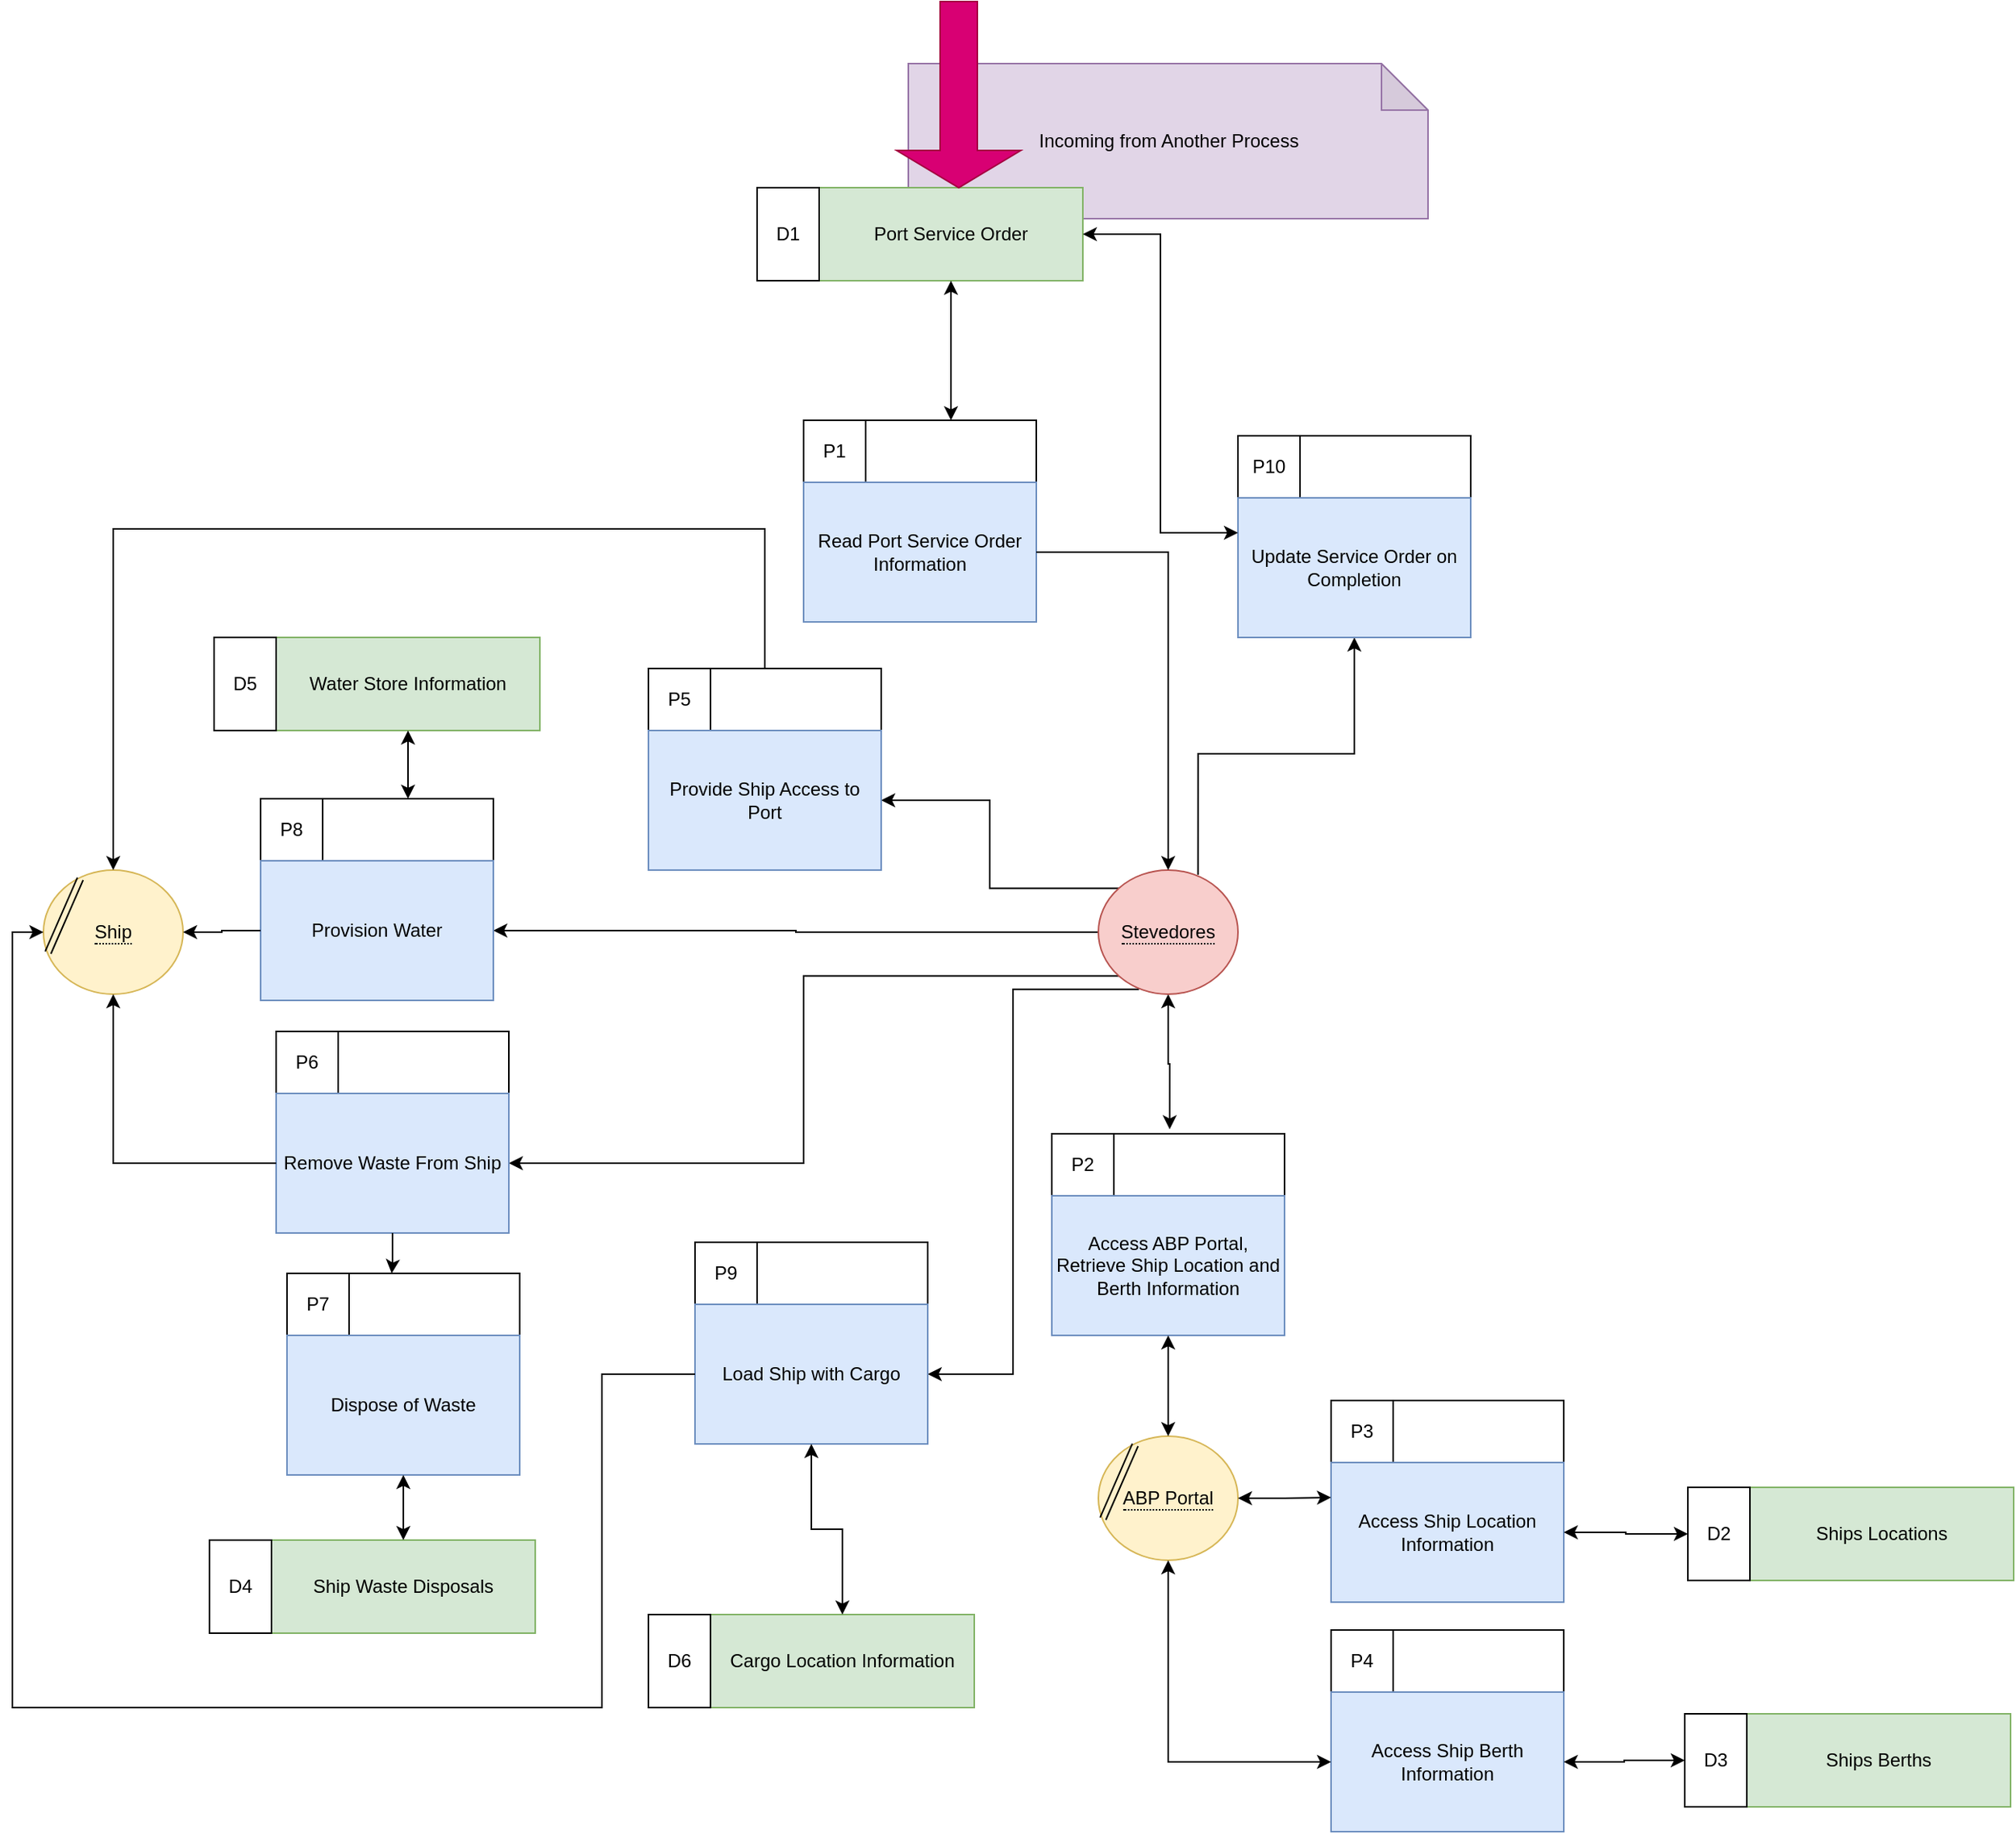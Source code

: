 <mxfile version="15.4.3" type="device"><diagram id="cnmLfISp2qVL926TAhZd" name="Page-1"><mxGraphModel dx="2447" dy="2475" grid="1" gridSize="10" guides="1" tooltips="1" connect="1" arrows="1" fold="1" page="1" pageScale="1" pageWidth="827" pageHeight="1169" math="0" shadow="0"><root><mxCell id="0"/><mxCell id="1" parent="0"/><mxCell id="y8GJNXA_y-EOmp3yBDyC-136" value="Incoming from Another Process" style="shape=note;whiteSpace=wrap;html=1;backgroundOutline=1;darkOpacity=0.05;fillColor=#e1d5e7;strokeColor=#9673a6;" vertex="1" parent="1"><mxGeometry x="-122.5" y="-40" width="335" height="100" as="geometry"/></mxCell><mxCell id="y8GJNXA_y-EOmp3yBDyC-53" style="edgeStyle=orthogonalEdgeStyle;rounded=0;orthogonalLoop=1;jettySize=auto;html=1;entryX=0.327;entryY=-0.071;entryDx=0;entryDy=0;entryPerimeter=0;startArrow=classic;startFill=1;" edge="1" parent="1" source="y8GJNXA_y-EOmp3yBDyC-17" target="y8GJNXA_y-EOmp3yBDyC-42"><mxGeometry relative="1" as="geometry"/></mxCell><mxCell id="y8GJNXA_y-EOmp3yBDyC-60" style="edgeStyle=orthogonalEdgeStyle;rounded=0;orthogonalLoop=1;jettySize=auto;html=1;entryX=1;entryY=0.5;entryDx=0;entryDy=0;startArrow=none;startFill=0;" edge="1" parent="1" source="y8GJNXA_y-EOmp3yBDyC-17" target="y8GJNXA_y-EOmp3yBDyC-59"><mxGeometry relative="1" as="geometry"/></mxCell><mxCell id="y8GJNXA_y-EOmp3yBDyC-97" style="edgeStyle=orthogonalEdgeStyle;rounded=0;orthogonalLoop=1;jettySize=auto;html=1;exitX=0;exitY=1;exitDx=0;exitDy=0;entryX=1;entryY=0.5;entryDx=0;entryDy=0;startArrow=none;startFill=0;" edge="1" parent="1" source="y8GJNXA_y-EOmp3yBDyC-17" target="y8GJNXA_y-EOmp3yBDyC-92"><mxGeometry relative="1" as="geometry"/></mxCell><mxCell id="y8GJNXA_y-EOmp3yBDyC-115" style="edgeStyle=orthogonalEdgeStyle;rounded=0;orthogonalLoop=1;jettySize=auto;html=1;exitX=0;exitY=0;exitDx=0;exitDy=0;startArrow=none;startFill=0;" edge="1" parent="1" source="y8GJNXA_y-EOmp3yBDyC-17" target="y8GJNXA_y-EOmp3yBDyC-114"><mxGeometry relative="1" as="geometry"/></mxCell><mxCell id="y8GJNXA_y-EOmp3yBDyC-133" style="edgeStyle=orthogonalEdgeStyle;rounded=0;orthogonalLoop=1;jettySize=auto;html=1;startArrow=none;startFill=0;exitX=0.714;exitY=0.039;exitDx=0;exitDy=0;exitPerimeter=0;" edge="1" parent="1" source="y8GJNXA_y-EOmp3yBDyC-17" target="y8GJNXA_y-EOmp3yBDyC-132"><mxGeometry relative="1" as="geometry"/></mxCell><mxCell id="y8GJNXA_y-EOmp3yBDyC-145" style="edgeStyle=orthogonalEdgeStyle;rounded=0;orthogonalLoop=1;jettySize=auto;html=1;entryX=1;entryY=0.5;entryDx=0;entryDy=0;startArrow=none;startFill=0;exitX=0.291;exitY=0.961;exitDx=0;exitDy=0;exitPerimeter=0;" edge="1" parent="1" source="y8GJNXA_y-EOmp3yBDyC-17" target="y8GJNXA_y-EOmp3yBDyC-140"><mxGeometry relative="1" as="geometry"/></mxCell><mxCell id="y8GJNXA_y-EOmp3yBDyC-17" value="&lt;span style=&quot;border-bottom: 1px dotted&quot;&gt;Stevedores&lt;/span&gt;" style="ellipse;whiteSpace=wrap;html=1;align=center;fillColor=#f8cecc;strokeColor=#b85450;" vertex="1" parent="1"><mxGeometry y="480" width="90" height="80" as="geometry"/></mxCell><mxCell id="y8GJNXA_y-EOmp3yBDyC-24" value="" style="group" vertex="1" connectable="0" parent="1"><mxGeometry y="845" width="90" height="80" as="geometry"/></mxCell><mxCell id="y8GJNXA_y-EOmp3yBDyC-25" value="&lt;span style=&quot;border-bottom: 1px dotted&quot;&gt;ABP Portal&lt;br&gt;&lt;/span&gt;" style="ellipse;whiteSpace=wrap;html=1;align=center;fillColor=#fff2cc;strokeColor=#d6b656;" vertex="1" parent="y8GJNXA_y-EOmp3yBDyC-24"><mxGeometry width="90" height="80" as="geometry"/></mxCell><mxCell id="y8GJNXA_y-EOmp3yBDyC-26" value="" style="shape=link;html=1;rounded=0;edgeStyle=orthogonalEdgeStyle;entryX=0.264;entryY=0.07;entryDx=0;entryDy=0;exitX=0.033;exitY=0.665;exitDx=0;exitDy=0;entryPerimeter=0;exitPerimeter=0;" edge="1" parent="y8GJNXA_y-EOmp3yBDyC-24" source="y8GJNXA_y-EOmp3yBDyC-25" target="y8GJNXA_y-EOmp3yBDyC-25"><mxGeometry width="100" relative="1" as="geometry"><mxPoint x="36" y="30" as="sourcePoint"/><mxPoint x="136" y="30" as="targetPoint"/></mxGeometry></mxCell><mxCell id="y8GJNXA_y-EOmp3yBDyC-27" value="" style="group" vertex="1" connectable="0" parent="1"><mxGeometry x="380" y="878" width="210" height="60" as="geometry"/></mxCell><mxCell id="y8GJNXA_y-EOmp3yBDyC-28" value="Ships Locations" style="rounded=0;whiteSpace=wrap;html=1;fillColor=#d5e8d4;strokeColor=#82b366;" vertex="1" parent="y8GJNXA_y-EOmp3yBDyC-27"><mxGeometry x="40" width="170" height="60" as="geometry"/></mxCell><mxCell id="y8GJNXA_y-EOmp3yBDyC-29" value="D2" style="rounded=0;whiteSpace=wrap;html=1;" vertex="1" parent="y8GJNXA_y-EOmp3yBDyC-27"><mxGeometry width="40" height="60" as="geometry"/></mxCell><mxCell id="y8GJNXA_y-EOmp3yBDyC-30" value="" style="group" vertex="1" connectable="0" parent="1"><mxGeometry x="378" y="1024" width="210" height="60" as="geometry"/></mxCell><mxCell id="y8GJNXA_y-EOmp3yBDyC-31" value="Ships Berths" style="rounded=0;whiteSpace=wrap;html=1;fillColor=#d5e8d4;strokeColor=#82b366;" vertex="1" parent="y8GJNXA_y-EOmp3yBDyC-30"><mxGeometry x="40" width="170" height="60" as="geometry"/></mxCell><mxCell id="y8GJNXA_y-EOmp3yBDyC-32" value="D3" style="rounded=0;whiteSpace=wrap;html=1;" vertex="1" parent="y8GJNXA_y-EOmp3yBDyC-30"><mxGeometry width="40" height="60" as="geometry"/></mxCell><mxCell id="y8GJNXA_y-EOmp3yBDyC-33" value="" style="group" vertex="1" connectable="0" parent="1"><mxGeometry x="150" y="822" width="210" height="130" as="geometry"/></mxCell><mxCell id="y8GJNXA_y-EOmp3yBDyC-34" value="" style="group" vertex="1" connectable="0" parent="y8GJNXA_y-EOmp3yBDyC-33"><mxGeometry width="150" height="130" as="geometry"/></mxCell><mxCell id="y8GJNXA_y-EOmp3yBDyC-35" value="" style="rounded=0;whiteSpace=wrap;html=1;" vertex="1" parent="y8GJNXA_y-EOmp3yBDyC-34"><mxGeometry x="40" width="110" height="40" as="geometry"/></mxCell><mxCell id="y8GJNXA_y-EOmp3yBDyC-36" value="P3" style="rounded=0;whiteSpace=wrap;html=1;" vertex="1" parent="y8GJNXA_y-EOmp3yBDyC-34"><mxGeometry width="40" height="40" as="geometry"/></mxCell><mxCell id="y8GJNXA_y-EOmp3yBDyC-37" value="Access Ship Location Information" style="rounded=0;whiteSpace=wrap;html=1;fillColor=#dae8fc;strokeColor=#6c8ebf;" vertex="1" parent="y8GJNXA_y-EOmp3yBDyC-34"><mxGeometry y="40" width="150" height="90" as="geometry"/></mxCell><mxCell id="y8GJNXA_y-EOmp3yBDyC-38" style="edgeStyle=orthogonalEdgeStyle;rounded=0;orthogonalLoop=1;jettySize=auto;html=1;entryX=0;entryY=0.25;entryDx=0;entryDy=0;startArrow=classic;startFill=1;" edge="1" parent="1" source="y8GJNXA_y-EOmp3yBDyC-25" target="y8GJNXA_y-EOmp3yBDyC-37"><mxGeometry relative="1" as="geometry"/></mxCell><mxCell id="y8GJNXA_y-EOmp3yBDyC-39" style="edgeStyle=orthogonalEdgeStyle;rounded=0;orthogonalLoop=1;jettySize=auto;html=1;entryX=0;entryY=0.5;entryDx=0;entryDy=0;startArrow=classic;startFill=1;" edge="1" parent="1" source="y8GJNXA_y-EOmp3yBDyC-37" target="y8GJNXA_y-EOmp3yBDyC-29"><mxGeometry relative="1" as="geometry"/></mxCell><mxCell id="y8GJNXA_y-EOmp3yBDyC-40" value="" style="group" vertex="1" connectable="0" parent="1"><mxGeometry x="-30" y="650" width="210" height="130" as="geometry"/></mxCell><mxCell id="y8GJNXA_y-EOmp3yBDyC-41" value="" style="group" vertex="1" connectable="0" parent="y8GJNXA_y-EOmp3yBDyC-40"><mxGeometry width="150" height="130" as="geometry"/></mxCell><mxCell id="y8GJNXA_y-EOmp3yBDyC-42" value="" style="rounded=0;whiteSpace=wrap;html=1;" vertex="1" parent="y8GJNXA_y-EOmp3yBDyC-41"><mxGeometry x="40" width="110" height="40" as="geometry"/></mxCell><mxCell id="y8GJNXA_y-EOmp3yBDyC-43" value="P2" style="rounded=0;whiteSpace=wrap;html=1;" vertex="1" parent="y8GJNXA_y-EOmp3yBDyC-41"><mxGeometry width="40" height="40" as="geometry"/></mxCell><mxCell id="y8GJNXA_y-EOmp3yBDyC-44" value="Access ABP Portal, Retrieve Ship Location and Berth Information" style="rounded=0;whiteSpace=wrap;html=1;fillColor=#dae8fc;strokeColor=#6c8ebf;" vertex="1" parent="y8GJNXA_y-EOmp3yBDyC-41"><mxGeometry y="40" width="150" height="90" as="geometry"/></mxCell><mxCell id="y8GJNXA_y-EOmp3yBDyC-45" value="" style="group" vertex="1" connectable="0" parent="1"><mxGeometry x="150" y="970" width="210" height="130" as="geometry"/></mxCell><mxCell id="y8GJNXA_y-EOmp3yBDyC-46" value="" style="group" vertex="1" connectable="0" parent="y8GJNXA_y-EOmp3yBDyC-45"><mxGeometry width="150" height="130" as="geometry"/></mxCell><mxCell id="y8GJNXA_y-EOmp3yBDyC-47" value="" style="rounded=0;whiteSpace=wrap;html=1;" vertex="1" parent="y8GJNXA_y-EOmp3yBDyC-46"><mxGeometry x="40" width="110" height="40" as="geometry"/></mxCell><mxCell id="y8GJNXA_y-EOmp3yBDyC-48" value="P4" style="rounded=0;whiteSpace=wrap;html=1;" vertex="1" parent="y8GJNXA_y-EOmp3yBDyC-46"><mxGeometry width="40" height="40" as="geometry"/></mxCell><mxCell id="y8GJNXA_y-EOmp3yBDyC-49" value="Access Ship Berth Information" style="rounded=0;whiteSpace=wrap;html=1;fillColor=#dae8fc;strokeColor=#6c8ebf;" vertex="1" parent="y8GJNXA_y-EOmp3yBDyC-46"><mxGeometry y="40" width="150" height="90" as="geometry"/></mxCell><mxCell id="y8GJNXA_y-EOmp3yBDyC-50" style="edgeStyle=orthogonalEdgeStyle;rounded=0;orthogonalLoop=1;jettySize=auto;html=1;entryX=0;entryY=0.5;entryDx=0;entryDy=0;startArrow=classic;startFill=1;" edge="1" parent="1" source="y8GJNXA_y-EOmp3yBDyC-25" target="y8GJNXA_y-EOmp3yBDyC-49"><mxGeometry relative="1" as="geometry"><Array as="points"><mxPoint x="45" y="1055"/></Array></mxGeometry></mxCell><mxCell id="y8GJNXA_y-EOmp3yBDyC-51" style="edgeStyle=orthogonalEdgeStyle;rounded=0;orthogonalLoop=1;jettySize=auto;html=1;entryX=0;entryY=0.5;entryDx=0;entryDy=0;startArrow=classic;startFill=1;" edge="1" parent="1" source="y8GJNXA_y-EOmp3yBDyC-49" target="y8GJNXA_y-EOmp3yBDyC-32"><mxGeometry relative="1" as="geometry"/></mxCell><mxCell id="y8GJNXA_y-EOmp3yBDyC-54" style="edgeStyle=orthogonalEdgeStyle;rounded=0;orthogonalLoop=1;jettySize=auto;html=1;startArrow=classic;startFill=1;" edge="1" parent="1" source="y8GJNXA_y-EOmp3yBDyC-44" target="y8GJNXA_y-EOmp3yBDyC-25"><mxGeometry relative="1" as="geometry"/></mxCell><mxCell id="y8GJNXA_y-EOmp3yBDyC-55" value="" style="group;" vertex="1" connectable="0" parent="1"><mxGeometry x="-540" y="434" width="210" height="130" as="geometry"/></mxCell><mxCell id="y8GJNXA_y-EOmp3yBDyC-56" value="" style="group" vertex="1" connectable="0" parent="y8GJNXA_y-EOmp3yBDyC-55"><mxGeometry width="150" height="130" as="geometry"/></mxCell><mxCell id="y8GJNXA_y-EOmp3yBDyC-57" value="" style="rounded=0;whiteSpace=wrap;html=1;" vertex="1" parent="y8GJNXA_y-EOmp3yBDyC-56"><mxGeometry x="40" width="110" height="40" as="geometry"/></mxCell><mxCell id="y8GJNXA_y-EOmp3yBDyC-58" value="P8" style="rounded=0;whiteSpace=wrap;html=1;" vertex="1" parent="y8GJNXA_y-EOmp3yBDyC-56"><mxGeometry width="40" height="40" as="geometry"/></mxCell><mxCell id="y8GJNXA_y-EOmp3yBDyC-59" value="Provision Water" style="rounded=0;whiteSpace=wrap;html=1;fillColor=#dae8fc;strokeColor=#6c8ebf;" vertex="1" parent="y8GJNXA_y-EOmp3yBDyC-56"><mxGeometry y="40" width="150" height="90" as="geometry"/></mxCell><mxCell id="y8GJNXA_y-EOmp3yBDyC-65" value="" style="group;" vertex="1" connectable="0" parent="1"><mxGeometry x="-680" y="480" width="90" height="80" as="geometry"/></mxCell><mxCell id="y8GJNXA_y-EOmp3yBDyC-66" value="&lt;span style=&quot;border-bottom: 1px dotted&quot;&gt;Ship&lt;br&gt;&lt;/span&gt;" style="ellipse;whiteSpace=wrap;html=1;align=center;fillColor=#fff2cc;strokeColor=#d6b656;" vertex="1" parent="y8GJNXA_y-EOmp3yBDyC-65"><mxGeometry width="90" height="80" as="geometry"/></mxCell><mxCell id="y8GJNXA_y-EOmp3yBDyC-67" value="" style="shape=link;html=1;rounded=0;edgeStyle=orthogonalEdgeStyle;entryX=0.264;entryY=0.07;entryDx=0;entryDy=0;exitX=0.033;exitY=0.665;exitDx=0;exitDy=0;entryPerimeter=0;exitPerimeter=0;" edge="1" parent="y8GJNXA_y-EOmp3yBDyC-65" source="y8GJNXA_y-EOmp3yBDyC-66" target="y8GJNXA_y-EOmp3yBDyC-66"><mxGeometry width="100" relative="1" as="geometry"><mxPoint x="36" y="30" as="sourcePoint"/><mxPoint x="136" y="30" as="targetPoint"/></mxGeometry></mxCell><mxCell id="y8GJNXA_y-EOmp3yBDyC-73" value="" style="group" vertex="1" connectable="0" parent="1"><mxGeometry x="-220" y="40" width="210" height="60" as="geometry"/></mxCell><mxCell id="y8GJNXA_y-EOmp3yBDyC-74" value="Port Service Order" style="rounded=0;whiteSpace=wrap;html=1;fillColor=#d5e8d4;strokeColor=#82b366;" vertex="1" parent="y8GJNXA_y-EOmp3yBDyC-73"><mxGeometry x="40" width="170" height="60" as="geometry"/></mxCell><mxCell id="y8GJNXA_y-EOmp3yBDyC-75" value="D1" style="rounded=0;whiteSpace=wrap;html=1;" vertex="1" parent="y8GJNXA_y-EOmp3yBDyC-73"><mxGeometry width="40" height="60" as="geometry"/></mxCell><mxCell id="y8GJNXA_y-EOmp3yBDyC-77" value="" style="group" vertex="1" connectable="0" parent="1"><mxGeometry x="-570" y="330" width="210" height="60" as="geometry"/></mxCell><mxCell id="y8GJNXA_y-EOmp3yBDyC-78" value="Water Store Information" style="rounded=0;whiteSpace=wrap;html=1;fillColor=#d5e8d4;strokeColor=#82b366;" vertex="1" parent="y8GJNXA_y-EOmp3yBDyC-77"><mxGeometry x="40" width="170" height="60" as="geometry"/></mxCell><mxCell id="y8GJNXA_y-EOmp3yBDyC-79" value="D5" style="rounded=0;whiteSpace=wrap;html=1;" vertex="1" parent="y8GJNXA_y-EOmp3yBDyC-77"><mxGeometry width="40" height="60" as="geometry"/></mxCell><mxCell id="y8GJNXA_y-EOmp3yBDyC-82" style="edgeStyle=orthogonalEdgeStyle;rounded=0;orthogonalLoop=1;jettySize=auto;html=1;entryX=1;entryY=0.5;entryDx=0;entryDy=0;startArrow=none;startFill=0;" edge="1" parent="1" source="y8GJNXA_y-EOmp3yBDyC-59" target="y8GJNXA_y-EOmp3yBDyC-66"><mxGeometry relative="1" as="geometry"/></mxCell><mxCell id="y8GJNXA_y-EOmp3yBDyC-89" value="" style="group" vertex="1" connectable="0" parent="1"><mxGeometry x="-530" y="584" width="150" height="130" as="geometry"/></mxCell><mxCell id="y8GJNXA_y-EOmp3yBDyC-90" value="" style="rounded=0;whiteSpace=wrap;html=1;" vertex="1" parent="y8GJNXA_y-EOmp3yBDyC-89"><mxGeometry x="40" width="110" height="40" as="geometry"/></mxCell><mxCell id="y8GJNXA_y-EOmp3yBDyC-91" value="P6" style="rounded=0;whiteSpace=wrap;html=1;" vertex="1" parent="y8GJNXA_y-EOmp3yBDyC-89"><mxGeometry width="40" height="40" as="geometry"/></mxCell><mxCell id="y8GJNXA_y-EOmp3yBDyC-92" value="Remove Waste From Ship" style="rounded=0;whiteSpace=wrap;html=1;fillColor=#dae8fc;strokeColor=#6c8ebf;" vertex="1" parent="y8GJNXA_y-EOmp3yBDyC-89"><mxGeometry y="40" width="150" height="90" as="geometry"/></mxCell><mxCell id="y8GJNXA_y-EOmp3yBDyC-98" style="edgeStyle=orthogonalEdgeStyle;rounded=0;orthogonalLoop=1;jettySize=auto;html=1;entryX=0.5;entryY=1;entryDx=0;entryDy=0;startArrow=none;startFill=0;" edge="1" parent="1" source="y8GJNXA_y-EOmp3yBDyC-92" target="y8GJNXA_y-EOmp3yBDyC-66"><mxGeometry relative="1" as="geometry"/></mxCell><mxCell id="y8GJNXA_y-EOmp3yBDyC-100" style="edgeStyle=orthogonalEdgeStyle;rounded=0;orthogonalLoop=1;jettySize=auto;html=1;startArrow=classic;startFill=1;" edge="1" parent="1" source="y8GJNXA_y-EOmp3yBDyC-78" target="y8GJNXA_y-EOmp3yBDyC-57"><mxGeometry relative="1" as="geometry"/></mxCell><mxCell id="y8GJNXA_y-EOmp3yBDyC-101" value="" style="group" vertex="1" connectable="0" parent="1"><mxGeometry x="-190" y="190" width="210" height="130" as="geometry"/></mxCell><mxCell id="y8GJNXA_y-EOmp3yBDyC-102" value="" style="group" vertex="1" connectable="0" parent="y8GJNXA_y-EOmp3yBDyC-101"><mxGeometry width="150" height="130" as="geometry"/></mxCell><mxCell id="y8GJNXA_y-EOmp3yBDyC-103" value="" style="rounded=0;whiteSpace=wrap;html=1;" vertex="1" parent="y8GJNXA_y-EOmp3yBDyC-102"><mxGeometry x="40" width="110" height="40" as="geometry"/></mxCell><mxCell id="y8GJNXA_y-EOmp3yBDyC-104" value="P1" style="rounded=0;whiteSpace=wrap;html=1;" vertex="1" parent="y8GJNXA_y-EOmp3yBDyC-102"><mxGeometry width="40" height="40" as="geometry"/></mxCell><mxCell id="y8GJNXA_y-EOmp3yBDyC-105" value="Read Port Service Order Information" style="rounded=0;whiteSpace=wrap;html=1;fillColor=#dae8fc;strokeColor=#6c8ebf;" vertex="1" parent="y8GJNXA_y-EOmp3yBDyC-102"><mxGeometry y="40" width="150" height="90" as="geometry"/></mxCell><mxCell id="y8GJNXA_y-EOmp3yBDyC-107" style="edgeStyle=orthogonalEdgeStyle;rounded=0;orthogonalLoop=1;jettySize=auto;html=1;startArrow=none;startFill=0;" edge="1" parent="1" source="y8GJNXA_y-EOmp3yBDyC-105" target="y8GJNXA_y-EOmp3yBDyC-17"><mxGeometry relative="1" as="geometry"/></mxCell><mxCell id="y8GJNXA_y-EOmp3yBDyC-108" style="edgeStyle=orthogonalEdgeStyle;rounded=0;orthogonalLoop=1;jettySize=auto;html=1;entryX=0.5;entryY=0;entryDx=0;entryDy=0;startArrow=classic;startFill=1;" edge="1" parent="1" source="y8GJNXA_y-EOmp3yBDyC-74" target="y8GJNXA_y-EOmp3yBDyC-103"><mxGeometry relative="1" as="geometry"/></mxCell><mxCell id="y8GJNXA_y-EOmp3yBDyC-110" value="" style="group" vertex="1" connectable="0" parent="1"><mxGeometry x="-290" y="350" width="210" height="130" as="geometry"/></mxCell><mxCell id="y8GJNXA_y-EOmp3yBDyC-111" value="" style="group" vertex="1" connectable="0" parent="y8GJNXA_y-EOmp3yBDyC-110"><mxGeometry width="150" height="130" as="geometry"/></mxCell><mxCell id="y8GJNXA_y-EOmp3yBDyC-112" value="" style="rounded=0;whiteSpace=wrap;html=1;" vertex="1" parent="y8GJNXA_y-EOmp3yBDyC-111"><mxGeometry x="40" width="110" height="40" as="geometry"/></mxCell><mxCell id="y8GJNXA_y-EOmp3yBDyC-113" value="P5" style="rounded=0;whiteSpace=wrap;html=1;" vertex="1" parent="y8GJNXA_y-EOmp3yBDyC-111"><mxGeometry width="40" height="40" as="geometry"/></mxCell><mxCell id="y8GJNXA_y-EOmp3yBDyC-114" value="Provide Ship Access to Port" style="rounded=0;whiteSpace=wrap;html=1;fillColor=#dae8fc;strokeColor=#6c8ebf;" vertex="1" parent="y8GJNXA_y-EOmp3yBDyC-111"><mxGeometry y="40" width="150" height="90" as="geometry"/></mxCell><mxCell id="y8GJNXA_y-EOmp3yBDyC-116" style="edgeStyle=orthogonalEdgeStyle;rounded=0;orthogonalLoop=1;jettySize=auto;html=1;entryX=0.5;entryY=0;entryDx=0;entryDy=0;startArrow=none;startFill=0;" edge="1" parent="1" target="y8GJNXA_y-EOmp3yBDyC-66"><mxGeometry relative="1" as="geometry"><mxPoint x="-215" y="350" as="sourcePoint"/><Array as="points"><mxPoint x="-215" y="260"/><mxPoint x="-635" y="260"/></Array></mxGeometry></mxCell><mxCell id="y8GJNXA_y-EOmp3yBDyC-118" value="" style="group" vertex="1" connectable="0" parent="1"><mxGeometry x="-523" y="740" width="150" height="130" as="geometry"/></mxCell><mxCell id="y8GJNXA_y-EOmp3yBDyC-119" value="" style="rounded=0;whiteSpace=wrap;html=1;" vertex="1" parent="y8GJNXA_y-EOmp3yBDyC-118"><mxGeometry x="40" width="110" height="40" as="geometry"/></mxCell><mxCell id="y8GJNXA_y-EOmp3yBDyC-120" value="P7" style="rounded=0;whiteSpace=wrap;html=1;" vertex="1" parent="y8GJNXA_y-EOmp3yBDyC-118"><mxGeometry width="40" height="40" as="geometry"/></mxCell><mxCell id="y8GJNXA_y-EOmp3yBDyC-121" value="Dispose of Waste" style="rounded=0;whiteSpace=wrap;html=1;fillColor=#dae8fc;strokeColor=#6c8ebf;" vertex="1" parent="y8GJNXA_y-EOmp3yBDyC-118"><mxGeometry y="40" width="150" height="90" as="geometry"/></mxCell><mxCell id="y8GJNXA_y-EOmp3yBDyC-123" value="" style="group" vertex="1" connectable="0" parent="1"><mxGeometry x="-573" y="912" width="210" height="60" as="geometry"/></mxCell><mxCell id="y8GJNXA_y-EOmp3yBDyC-124" value="Ship Waste Disposals" style="rounded=0;whiteSpace=wrap;html=1;fillColor=#d5e8d4;strokeColor=#82b366;" vertex="1" parent="y8GJNXA_y-EOmp3yBDyC-123"><mxGeometry x="40" width="170" height="60" as="geometry"/></mxCell><mxCell id="y8GJNXA_y-EOmp3yBDyC-125" value="D4" style="rounded=0;whiteSpace=wrap;html=1;" vertex="1" parent="y8GJNXA_y-EOmp3yBDyC-123"><mxGeometry width="40" height="60" as="geometry"/></mxCell><mxCell id="y8GJNXA_y-EOmp3yBDyC-126" style="edgeStyle=orthogonalEdgeStyle;rounded=0;orthogonalLoop=1;jettySize=auto;html=1;entryX=0.25;entryY=0;entryDx=0;entryDy=0;startArrow=none;startFill=0;" edge="1" parent="1" source="y8GJNXA_y-EOmp3yBDyC-92" target="y8GJNXA_y-EOmp3yBDyC-119"><mxGeometry relative="1" as="geometry"/></mxCell><mxCell id="y8GJNXA_y-EOmp3yBDyC-127" style="edgeStyle=orthogonalEdgeStyle;rounded=0;orthogonalLoop=1;jettySize=auto;html=1;entryX=0.5;entryY=0;entryDx=0;entryDy=0;startArrow=classic;startFill=1;" edge="1" parent="1" source="y8GJNXA_y-EOmp3yBDyC-121" target="y8GJNXA_y-EOmp3yBDyC-124"><mxGeometry relative="1" as="geometry"/></mxCell><mxCell id="y8GJNXA_y-EOmp3yBDyC-128" value="" style="group" vertex="1" connectable="0" parent="1"><mxGeometry x="90" y="200" width="210" height="130" as="geometry"/></mxCell><mxCell id="y8GJNXA_y-EOmp3yBDyC-129" value="" style="group" vertex="1" connectable="0" parent="y8GJNXA_y-EOmp3yBDyC-128"><mxGeometry width="150" height="130" as="geometry"/></mxCell><mxCell id="y8GJNXA_y-EOmp3yBDyC-130" value="" style="rounded=0;whiteSpace=wrap;html=1;" vertex="1" parent="y8GJNXA_y-EOmp3yBDyC-129"><mxGeometry x="40" width="110" height="40" as="geometry"/></mxCell><mxCell id="y8GJNXA_y-EOmp3yBDyC-131" value="P10" style="rounded=0;whiteSpace=wrap;html=1;" vertex="1" parent="y8GJNXA_y-EOmp3yBDyC-129"><mxGeometry width="40" height="40" as="geometry"/></mxCell><mxCell id="y8GJNXA_y-EOmp3yBDyC-132" value="Update Service Order on Completion" style="rounded=0;whiteSpace=wrap;html=1;fillColor=#dae8fc;strokeColor=#6c8ebf;" vertex="1" parent="y8GJNXA_y-EOmp3yBDyC-129"><mxGeometry y="40" width="150" height="90" as="geometry"/></mxCell><mxCell id="y8GJNXA_y-EOmp3yBDyC-134" style="edgeStyle=orthogonalEdgeStyle;rounded=0;orthogonalLoop=1;jettySize=auto;html=1;entryX=1;entryY=0.5;entryDx=0;entryDy=0;startArrow=classic;startFill=1;exitX=0;exitY=0.25;exitDx=0;exitDy=0;" edge="1" parent="1" source="y8GJNXA_y-EOmp3yBDyC-132" target="y8GJNXA_y-EOmp3yBDyC-74"><mxGeometry relative="1" as="geometry"/></mxCell><mxCell id="y8GJNXA_y-EOmp3yBDyC-137" value="" style="group" vertex="1" connectable="0" parent="1"><mxGeometry x="-260" y="720" width="150" height="130" as="geometry"/></mxCell><mxCell id="y8GJNXA_y-EOmp3yBDyC-138" value="" style="rounded=0;whiteSpace=wrap;html=1;" vertex="1" parent="y8GJNXA_y-EOmp3yBDyC-137"><mxGeometry x="40" width="110" height="40" as="geometry"/></mxCell><mxCell id="y8GJNXA_y-EOmp3yBDyC-139" value="P9" style="rounded=0;whiteSpace=wrap;html=1;" vertex="1" parent="y8GJNXA_y-EOmp3yBDyC-137"><mxGeometry width="40" height="40" as="geometry"/></mxCell><mxCell id="y8GJNXA_y-EOmp3yBDyC-140" value="Load Ship with Cargo" style="rounded=0;whiteSpace=wrap;html=1;fillColor=#dae8fc;strokeColor=#6c8ebf;" vertex="1" parent="y8GJNXA_y-EOmp3yBDyC-137"><mxGeometry y="40" width="150" height="90" as="geometry"/></mxCell><mxCell id="y8GJNXA_y-EOmp3yBDyC-141" value="" style="group" vertex="1" connectable="0" parent="1"><mxGeometry x="-290" y="960" width="210" height="60" as="geometry"/></mxCell><mxCell id="y8GJNXA_y-EOmp3yBDyC-142" value="Cargo Location Information" style="rounded=0;whiteSpace=wrap;html=1;fillColor=#d5e8d4;strokeColor=#82b366;" vertex="1" parent="y8GJNXA_y-EOmp3yBDyC-141"><mxGeometry x="40" width="170" height="60" as="geometry"/></mxCell><mxCell id="y8GJNXA_y-EOmp3yBDyC-143" value="D6" style="rounded=0;whiteSpace=wrap;html=1;" vertex="1" parent="y8GJNXA_y-EOmp3yBDyC-141"><mxGeometry width="40" height="60" as="geometry"/></mxCell><mxCell id="y8GJNXA_y-EOmp3yBDyC-146" style="edgeStyle=orthogonalEdgeStyle;rounded=0;orthogonalLoop=1;jettySize=auto;html=1;entryX=0.5;entryY=1;entryDx=0;entryDy=0;startArrow=classic;startFill=1;" edge="1" parent="1" source="y8GJNXA_y-EOmp3yBDyC-142" target="y8GJNXA_y-EOmp3yBDyC-140"><mxGeometry relative="1" as="geometry"/></mxCell><mxCell id="y8GJNXA_y-EOmp3yBDyC-147" style="edgeStyle=orthogonalEdgeStyle;rounded=0;orthogonalLoop=1;jettySize=auto;html=1;entryX=0;entryY=0.5;entryDx=0;entryDy=0;startArrow=none;startFill=0;" edge="1" parent="1" source="y8GJNXA_y-EOmp3yBDyC-140" target="y8GJNXA_y-EOmp3yBDyC-66"><mxGeometry relative="1" as="geometry"><Array as="points"><mxPoint x="-320" y="805"/><mxPoint x="-320" y="1020"/><mxPoint x="-700" y="1020"/><mxPoint x="-700" y="520"/></Array></mxGeometry></mxCell><mxCell id="y8GJNXA_y-EOmp3yBDyC-148" value="" style="shape=singleArrow;direction=south;whiteSpace=wrap;html=1;fillColor=#d80073;strokeColor=#A50040;fontColor=#ffffff;" vertex="1" parent="1"><mxGeometry x="-130" y="-80" width="80" height="120" as="geometry"/></mxCell></root></mxGraphModel></diagram></mxfile>